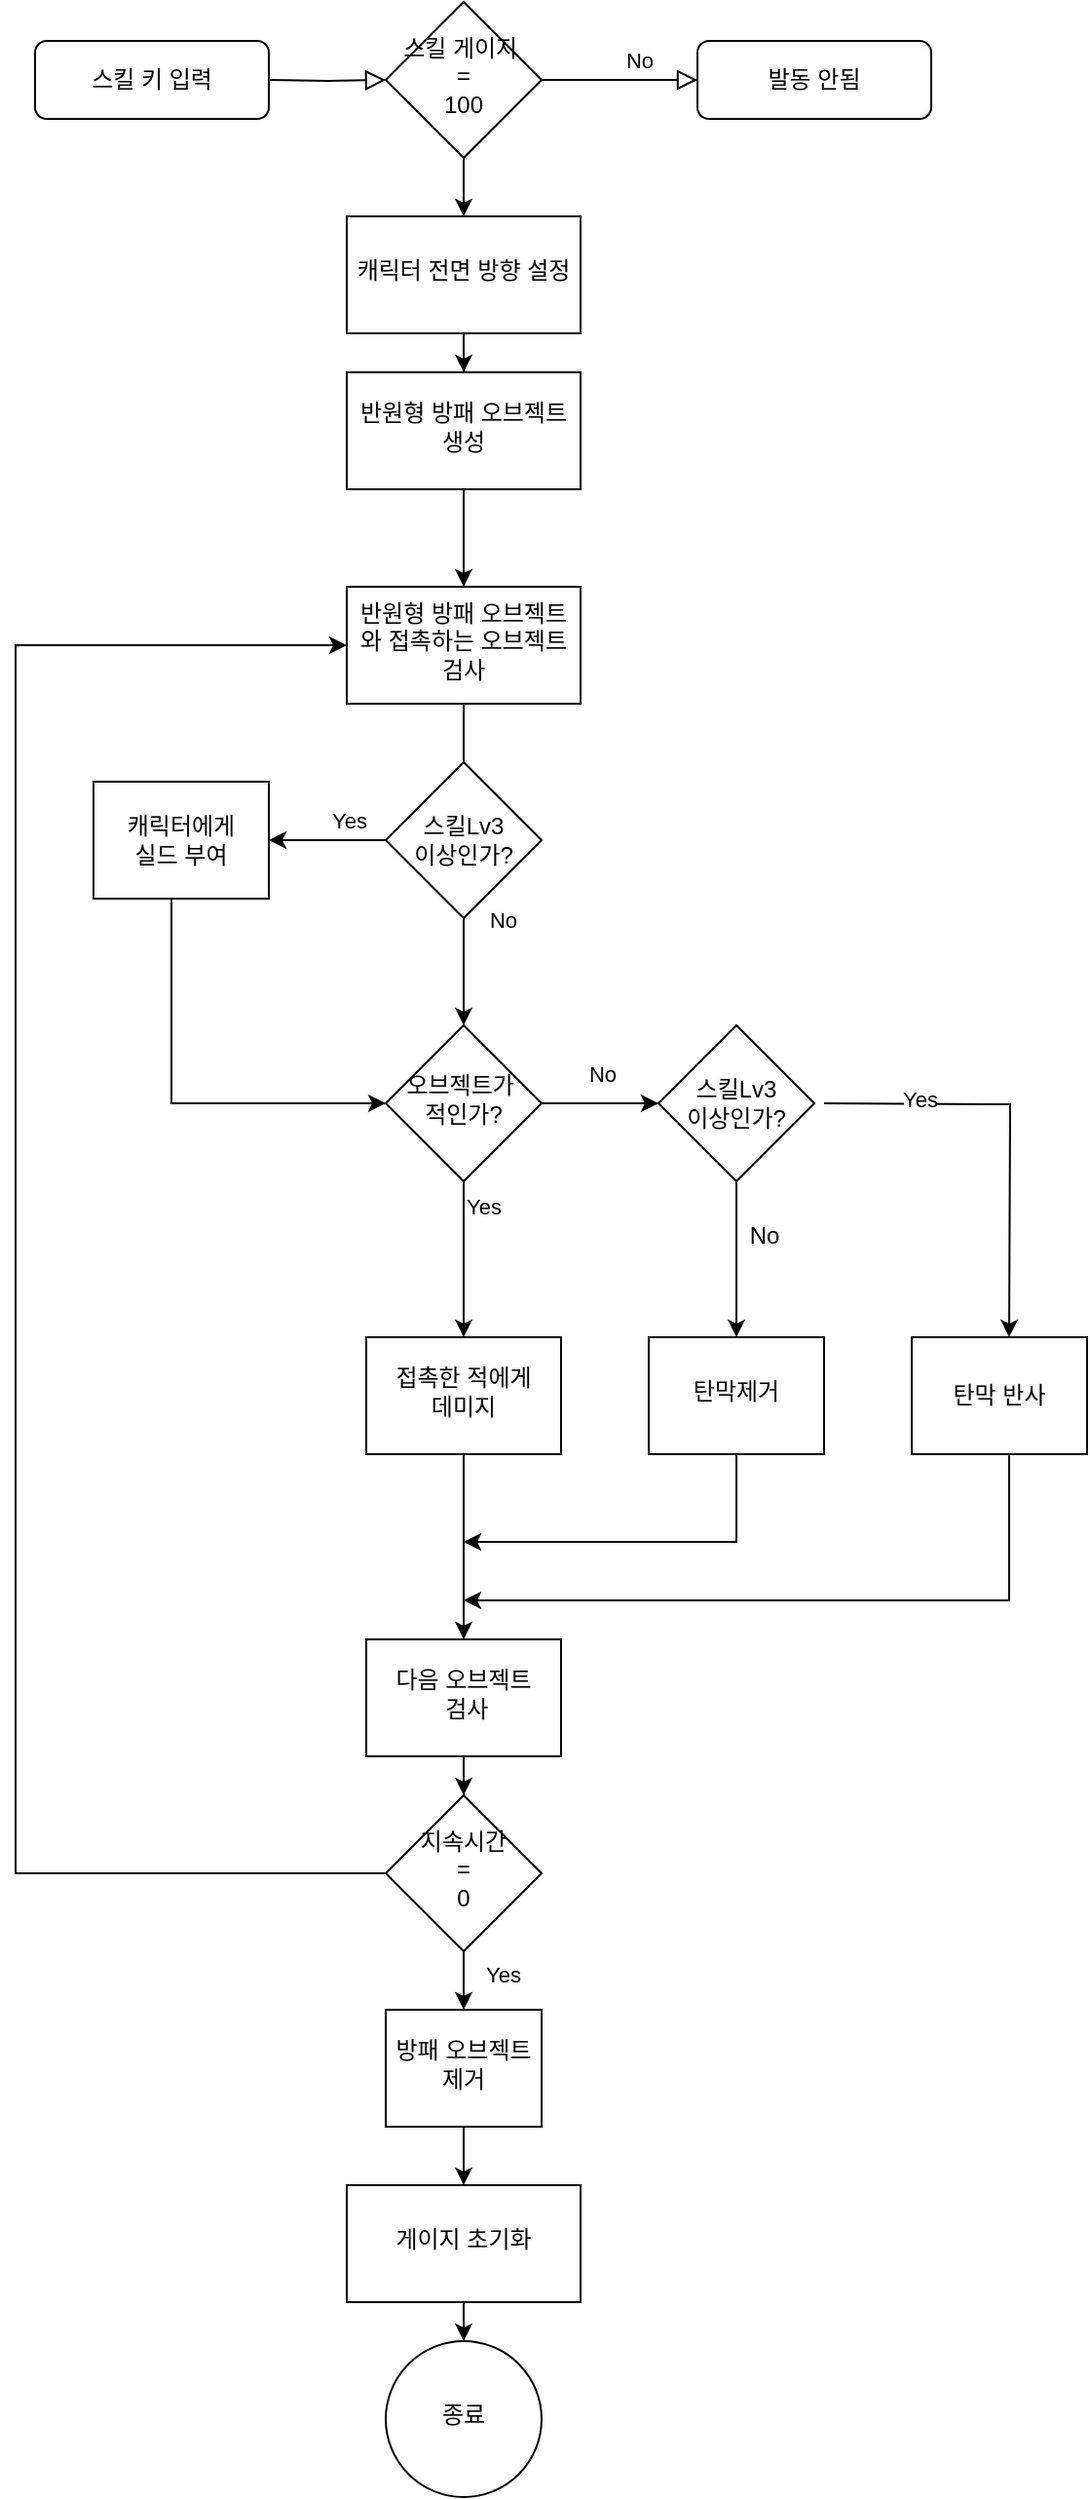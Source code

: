 <mxfile version="26.2.15">
  <diagram id="C5RBs43oDa-KdzZeNtuy" name="Page-1">
    <mxGraphModel dx="1096" dy="1197" grid="1" gridSize="10" guides="1" tooltips="1" connect="1" arrows="1" fold="1" page="1" pageScale="1" pageWidth="827" pageHeight="1169" math="0" shadow="0">
      <root>
        <mxCell id="WIyWlLk6GJQsqaUBKTNV-0" />
        <mxCell id="WIyWlLk6GJQsqaUBKTNV-1" parent="WIyWlLk6GJQsqaUBKTNV-0" />
        <mxCell id="DvBNzA7qAh0HbTEJXvPg-0" value="" style="rounded=0;html=1;jettySize=auto;orthogonalLoop=1;fontSize=11;endArrow=block;endFill=0;endSize=8;strokeWidth=1;shadow=0;labelBackgroundColor=none;edgeStyle=orthogonalEdgeStyle;" parent="WIyWlLk6GJQsqaUBKTNV-1" target="DvBNzA7qAh0HbTEJXvPg-4" edge="1">
          <mxGeometry relative="1" as="geometry">
            <mxPoint x="220" y="50" as="sourcePoint" />
          </mxGeometry>
        </mxCell>
        <mxCell id="DvBNzA7qAh0HbTEJXvPg-1" value="스킬 키 입력" style="rounded=1;whiteSpace=wrap;html=1;fontSize=12;glass=0;strokeWidth=1;shadow=0;" parent="WIyWlLk6GJQsqaUBKTNV-1" vertex="1">
          <mxGeometry x="100" y="30" width="120" height="40" as="geometry" />
        </mxCell>
        <mxCell id="DvBNzA7qAh0HbTEJXvPg-2" value="No" style="edgeStyle=orthogonalEdgeStyle;rounded=0;html=1;jettySize=auto;orthogonalLoop=1;fontSize=11;endArrow=block;endFill=0;endSize=8;strokeWidth=1;shadow=0;labelBackgroundColor=none;" parent="WIyWlLk6GJQsqaUBKTNV-1" source="DvBNzA7qAh0HbTEJXvPg-4" edge="1">
          <mxGeometry x="0.258" y="10" relative="1" as="geometry">
            <mxPoint as="offset" />
            <mxPoint x="440" y="50" as="targetPoint" />
          </mxGeometry>
        </mxCell>
        <mxCell id="DvBNzA7qAh0HbTEJXvPg-3" value="" style="edgeStyle=orthogonalEdgeStyle;rounded=0;orthogonalLoop=1;jettySize=auto;html=1;" parent="WIyWlLk6GJQsqaUBKTNV-1" source="DvBNzA7qAh0HbTEJXvPg-4" target="DvBNzA7qAh0HbTEJXvPg-6" edge="1">
          <mxGeometry relative="1" as="geometry" />
        </mxCell>
        <mxCell id="DvBNzA7qAh0HbTEJXvPg-4" value="스킬 게이지&amp;nbsp;&lt;div&gt;=&lt;/div&gt;&lt;div&gt;100&lt;/div&gt;" style="rhombus;whiteSpace=wrap;html=1;shadow=0;fontFamily=Helvetica;fontSize=12;align=center;strokeWidth=1;spacing=6;spacingTop=-4;" parent="WIyWlLk6GJQsqaUBKTNV-1" vertex="1">
          <mxGeometry x="280" y="10" width="80" height="80" as="geometry" />
        </mxCell>
        <mxCell id="DvBNzA7qAh0HbTEJXvPg-5" value="발동 안됨" style="rounded=1;whiteSpace=wrap;html=1;fontSize=12;glass=0;strokeWidth=1;shadow=0;" parent="WIyWlLk6GJQsqaUBKTNV-1" vertex="1">
          <mxGeometry x="440" y="30" width="120" height="40" as="geometry" />
        </mxCell>
        <mxCell id="DvBNzA7qAh0HbTEJXvPg-8" value="" style="edgeStyle=orthogonalEdgeStyle;rounded=0;orthogonalLoop=1;jettySize=auto;html=1;" parent="WIyWlLk6GJQsqaUBKTNV-1" source="DvBNzA7qAh0HbTEJXvPg-6" target="DvBNzA7qAh0HbTEJXvPg-7" edge="1">
          <mxGeometry relative="1" as="geometry" />
        </mxCell>
        <mxCell id="DvBNzA7qAh0HbTEJXvPg-6" value="캐릭터 전면 방향 설정" style="whiteSpace=wrap;html=1;shadow=0;strokeWidth=1;spacing=6;spacingTop=-4;" parent="WIyWlLk6GJQsqaUBKTNV-1" vertex="1">
          <mxGeometry x="260" y="120" width="120" height="60" as="geometry" />
        </mxCell>
        <mxCell id="lxRH7qMgg8jT6ezSMmuE-35" value="" style="edgeStyle=orthogonalEdgeStyle;rounded=0;orthogonalLoop=1;jettySize=auto;html=1;" edge="1" parent="WIyWlLk6GJQsqaUBKTNV-1" source="DvBNzA7qAh0HbTEJXvPg-7" target="DvBNzA7qAh0HbTEJXvPg-9">
          <mxGeometry relative="1" as="geometry" />
        </mxCell>
        <mxCell id="DvBNzA7qAh0HbTEJXvPg-7" value="반원형 방패 오브젝트 생성" style="whiteSpace=wrap;html=1;shadow=0;strokeWidth=1;spacing=6;spacingTop=-4;" parent="WIyWlLk6GJQsqaUBKTNV-1" vertex="1">
          <mxGeometry x="260" y="200" width="120" height="60" as="geometry" />
        </mxCell>
        <mxCell id="lxRH7qMgg8jT6ezSMmuE-15" value="" style="edgeStyle=orthogonalEdgeStyle;rounded=0;orthogonalLoop=1;jettySize=auto;html=1;" edge="1" parent="WIyWlLk6GJQsqaUBKTNV-1" source="DvBNzA7qAh0HbTEJXvPg-9" target="DvBNzA7qAh0HbTEJXvPg-11">
          <mxGeometry relative="1" as="geometry" />
        </mxCell>
        <mxCell id="lxRH7qMgg8jT6ezSMmuE-19" value="No" style="edgeLabel;html=1;align=center;verticalAlign=middle;resizable=0;points=[];" vertex="1" connectable="0" parent="lxRH7qMgg8jT6ezSMmuE-15">
          <mxGeometry x="0.399" y="1" relative="1" as="geometry">
            <mxPoint x="19" y="-5" as="offset" />
          </mxGeometry>
        </mxCell>
        <mxCell id="DvBNzA7qAh0HbTEJXvPg-9" value="반원형 방패 오브젝트와 접촉하는 오브젝트 검사" style="whiteSpace=wrap;html=1;shadow=0;strokeWidth=1;spacing=6;spacingTop=-4;" parent="WIyWlLk6GJQsqaUBKTNV-1" vertex="1">
          <mxGeometry x="260" y="310" width="120" height="60" as="geometry" />
        </mxCell>
        <mxCell id="DvBNzA7qAh0HbTEJXvPg-14" value="" style="edgeStyle=orthogonalEdgeStyle;rounded=0;orthogonalLoop=1;jettySize=auto;html=1;" parent="WIyWlLk6GJQsqaUBKTNV-1" source="lxRH7qMgg8jT6ezSMmuE-21" target="DvBNzA7qAh0HbTEJXvPg-13" edge="1">
          <mxGeometry relative="1" as="geometry">
            <mxPoint x="420.0" y="625" as="targetPoint" />
          </mxGeometry>
        </mxCell>
        <mxCell id="DvBNzA7qAh0HbTEJXvPg-16" value="" style="edgeStyle=orthogonalEdgeStyle;rounded=0;orthogonalLoop=1;jettySize=auto;html=1;" parent="WIyWlLk6GJQsqaUBKTNV-1" source="DvBNzA7qAh0HbTEJXvPg-11" target="DvBNzA7qAh0HbTEJXvPg-15" edge="1">
          <mxGeometry relative="1" as="geometry" />
        </mxCell>
        <mxCell id="DvBNzA7qAh0HbTEJXvPg-21" value="Yes" style="edgeLabel;html=1;align=center;verticalAlign=middle;resizable=0;points=[];" parent="DvBNzA7qAh0HbTEJXvPg-16" vertex="1" connectable="0">
          <mxGeometry x="-0.679" y="2" relative="1" as="geometry">
            <mxPoint x="8" as="offset" />
          </mxGeometry>
        </mxCell>
        <mxCell id="DvBNzA7qAh0HbTEJXvPg-11" value="오브젝트가&amp;nbsp;&lt;div&gt;적인가?&lt;/div&gt;" style="rhombus;whiteSpace=wrap;html=1;shadow=0;strokeWidth=1;spacing=6;spacingTop=-4;" parent="WIyWlLk6GJQsqaUBKTNV-1" vertex="1">
          <mxGeometry x="280" y="535" width="80" height="80" as="geometry" />
        </mxCell>
        <mxCell id="lxRH7qMgg8jT6ezSMmuE-3" value="" style="edgeStyle=orthogonalEdgeStyle;rounded=0;orthogonalLoop=1;jettySize=auto;html=1;" edge="1" parent="WIyWlLk6GJQsqaUBKTNV-1" source="DvBNzA7qAh0HbTEJXvPg-15" target="DvBNzA7qAh0HbTEJXvPg-17">
          <mxGeometry relative="1" as="geometry" />
        </mxCell>
        <mxCell id="DvBNzA7qAh0HbTEJXvPg-15" value="접촉한 적에게&lt;div&gt;데미지&lt;/div&gt;" style="whiteSpace=wrap;html=1;shadow=0;strokeWidth=1;spacing=6;spacingTop=-4;" parent="WIyWlLk6GJQsqaUBKTNV-1" vertex="1">
          <mxGeometry x="270" y="695" width="100" height="60" as="geometry" />
        </mxCell>
        <mxCell id="lxRH7qMgg8jT6ezSMmuE-4" value="" style="edgeStyle=orthogonalEdgeStyle;rounded=0;orthogonalLoop=1;jettySize=auto;html=1;" edge="1" parent="WIyWlLk6GJQsqaUBKTNV-1" source="DvBNzA7qAh0HbTEJXvPg-17" target="DvBNzA7qAh0HbTEJXvPg-23">
          <mxGeometry relative="1" as="geometry" />
        </mxCell>
        <mxCell id="DvBNzA7qAh0HbTEJXvPg-17" value="다음 오브젝트&lt;div&gt;&amp;nbsp;검사&lt;/div&gt;" style="whiteSpace=wrap;html=1;shadow=0;strokeWidth=1;spacing=6;spacingTop=-4;" parent="WIyWlLk6GJQsqaUBKTNV-1" vertex="1">
          <mxGeometry x="270" y="850" width="100" height="60" as="geometry" />
        </mxCell>
        <mxCell id="DvBNzA7qAh0HbTEJXvPg-26" value="" style="edgeStyle=orthogonalEdgeStyle;rounded=0;orthogonalLoop=1;jettySize=auto;html=1;" parent="WIyWlLk6GJQsqaUBKTNV-1" source="DvBNzA7qAh0HbTEJXvPg-23" target="DvBNzA7qAh0HbTEJXvPg-25" edge="1">
          <mxGeometry relative="1" as="geometry" />
        </mxCell>
        <mxCell id="DvBNzA7qAh0HbTEJXvPg-37" value="Yes" style="edgeLabel;html=1;align=center;verticalAlign=middle;resizable=0;points=[];" parent="DvBNzA7qAh0HbTEJXvPg-26" vertex="1" connectable="0">
          <mxGeometry x="-0.749" relative="1" as="geometry">
            <mxPoint x="20" y="5" as="offset" />
          </mxGeometry>
        </mxCell>
        <mxCell id="lxRH7qMgg8jT6ezSMmuE-37" value="" style="edgeStyle=orthogonalEdgeStyle;rounded=0;orthogonalLoop=1;jettySize=auto;html=1;" edge="1" parent="WIyWlLk6GJQsqaUBKTNV-1" source="DvBNzA7qAh0HbTEJXvPg-23" target="DvBNzA7qAh0HbTEJXvPg-9">
          <mxGeometry relative="1" as="geometry">
            <mxPoint x="200" y="970" as="targetPoint" />
            <Array as="points">
              <mxPoint x="90" y="970" />
              <mxPoint x="90" y="340" />
            </Array>
          </mxGeometry>
        </mxCell>
        <mxCell id="DvBNzA7qAh0HbTEJXvPg-23" value="지속시간&lt;div&gt;=&lt;/div&gt;&lt;div&gt;0&lt;/div&gt;" style="rhombus;whiteSpace=wrap;html=1;shadow=0;strokeWidth=1;spacing=6;spacingTop=-4;" parent="WIyWlLk6GJQsqaUBKTNV-1" vertex="1">
          <mxGeometry x="280" y="930" width="80" height="80" as="geometry" />
        </mxCell>
        <mxCell id="DvBNzA7qAh0HbTEJXvPg-28" value="" style="edgeStyle=orthogonalEdgeStyle;rounded=0;orthogonalLoop=1;jettySize=auto;html=1;" parent="WIyWlLk6GJQsqaUBKTNV-1" source="DvBNzA7qAh0HbTEJXvPg-25" target="DvBNzA7qAh0HbTEJXvPg-27" edge="1">
          <mxGeometry relative="1" as="geometry" />
        </mxCell>
        <mxCell id="DvBNzA7qAh0HbTEJXvPg-25" value="방패 오브젝트 제거" style="whiteSpace=wrap;html=1;shadow=0;strokeWidth=1;spacing=6;spacingTop=-4;" parent="WIyWlLk6GJQsqaUBKTNV-1" vertex="1">
          <mxGeometry x="280" y="1040" width="80" height="60" as="geometry" />
        </mxCell>
        <mxCell id="DvBNzA7qAh0HbTEJXvPg-39" value="" style="edgeStyle=orthogonalEdgeStyle;rounded=0;orthogonalLoop=1;jettySize=auto;html=1;" parent="WIyWlLk6GJQsqaUBKTNV-1" source="DvBNzA7qAh0HbTEJXvPg-27" target="DvBNzA7qAh0HbTEJXvPg-38" edge="1">
          <mxGeometry relative="1" as="geometry" />
        </mxCell>
        <mxCell id="DvBNzA7qAh0HbTEJXvPg-27" value="게이지 초기화" style="whiteSpace=wrap;html=1;shadow=0;strokeWidth=1;spacing=6;spacingTop=-4;" parent="WIyWlLk6GJQsqaUBKTNV-1" vertex="1">
          <mxGeometry x="260" y="1130" width="120" height="60" as="geometry" />
        </mxCell>
        <mxCell id="DvBNzA7qAh0HbTEJXvPg-38" value="종료" style="ellipse;whiteSpace=wrap;html=1;shadow=0;strokeWidth=1;spacing=6;spacingTop=-4;" parent="WIyWlLk6GJQsqaUBKTNV-1" vertex="1">
          <mxGeometry x="280" y="1210" width="80" height="80" as="geometry" />
        </mxCell>
        <mxCell id="lxRH7qMgg8jT6ezSMmuE-10" value="" style="edgeStyle=orthogonalEdgeStyle;rounded=0;orthogonalLoop=1;jettySize=auto;html=1;" edge="1" parent="WIyWlLk6GJQsqaUBKTNV-1" source="lxRH7qMgg8jT6ezSMmuE-8" target="lxRH7qMgg8jT6ezSMmuE-9">
          <mxGeometry relative="1" as="geometry" />
        </mxCell>
        <mxCell id="lxRH7qMgg8jT6ezSMmuE-20" value="Yes" style="edgeLabel;html=1;align=center;verticalAlign=middle;resizable=0;points=[];" vertex="1" connectable="0" parent="lxRH7qMgg8jT6ezSMmuE-10">
          <mxGeometry x="-0.015" y="-3" relative="1" as="geometry">
            <mxPoint x="10" y="-7" as="offset" />
          </mxGeometry>
        </mxCell>
        <mxCell id="lxRH7qMgg8jT6ezSMmuE-8" value="스킬Lv3&lt;div&gt;이상인가?&lt;/div&gt;" style="rhombus;whiteSpace=wrap;html=1;" vertex="1" parent="WIyWlLk6GJQsqaUBKTNV-1">
          <mxGeometry x="280" y="400" width="80" height="80" as="geometry" />
        </mxCell>
        <mxCell id="lxRH7qMgg8jT6ezSMmuE-18" value="" style="edgeStyle=orthogonalEdgeStyle;rounded=0;orthogonalLoop=1;jettySize=auto;html=1;" edge="1" parent="WIyWlLk6GJQsqaUBKTNV-1" source="lxRH7qMgg8jT6ezSMmuE-9" target="DvBNzA7qAh0HbTEJXvPg-11">
          <mxGeometry relative="1" as="geometry">
            <mxPoint x="175.0" y="550" as="targetPoint" />
            <Array as="points">
              <mxPoint x="170" y="575" />
            </Array>
          </mxGeometry>
        </mxCell>
        <mxCell id="lxRH7qMgg8jT6ezSMmuE-9" value="캐릭터에게&lt;div&gt;실드 부여&lt;/div&gt;" style="whiteSpace=wrap;html=1;" vertex="1" parent="WIyWlLk6GJQsqaUBKTNV-1">
          <mxGeometry x="130" y="410" width="90" height="60" as="geometry" />
        </mxCell>
        <mxCell id="lxRH7qMgg8jT6ezSMmuE-30" value="" style="edgeStyle=orthogonalEdgeStyle;rounded=0;orthogonalLoop=1;jettySize=auto;html=1;" edge="1" parent="WIyWlLk6GJQsqaUBKTNV-1" source="DvBNzA7qAh0HbTEJXvPg-13">
          <mxGeometry relative="1" as="geometry">
            <mxPoint x="320" y="800" as="targetPoint" />
            <Array as="points">
              <mxPoint x="460" y="800" />
            </Array>
          </mxGeometry>
        </mxCell>
        <mxCell id="DvBNzA7qAh0HbTEJXvPg-13" value="탄막제거" style="whiteSpace=wrap;html=1;shadow=0;strokeWidth=1;spacing=6;spacingTop=-4;" parent="WIyWlLk6GJQsqaUBKTNV-1" vertex="1">
          <mxGeometry x="415" y="695" width="90" height="60" as="geometry" />
        </mxCell>
        <mxCell id="lxRH7qMgg8jT6ezSMmuE-22" value="" style="edgeStyle=orthogonalEdgeStyle;rounded=0;orthogonalLoop=1;jettySize=auto;html=1;" edge="1" parent="WIyWlLk6GJQsqaUBKTNV-1" source="DvBNzA7qAh0HbTEJXvPg-11" target="lxRH7qMgg8jT6ezSMmuE-21">
          <mxGeometry relative="1" as="geometry">
            <mxPoint x="360" y="575" as="sourcePoint" />
            <mxPoint x="455" y="770" as="targetPoint" />
          </mxGeometry>
        </mxCell>
        <mxCell id="lxRH7qMgg8jT6ezSMmuE-27" value="No" style="edgeLabel;html=1;align=center;verticalAlign=middle;resizable=0;points=[];" vertex="1" connectable="0" parent="lxRH7qMgg8jT6ezSMmuE-22">
          <mxGeometry x="-0.491" y="2" relative="1" as="geometry">
            <mxPoint x="15" y="-13" as="offset" />
          </mxGeometry>
        </mxCell>
        <mxCell id="lxRH7qMgg8jT6ezSMmuE-25" value="" style="edgeStyle=orthogonalEdgeStyle;rounded=0;orthogonalLoop=1;jettySize=auto;html=1;" edge="1" parent="WIyWlLk6GJQsqaUBKTNV-1">
          <mxGeometry relative="1" as="geometry">
            <mxPoint x="505.0" y="575" as="sourcePoint" />
            <mxPoint x="600.0" y="695" as="targetPoint" />
          </mxGeometry>
        </mxCell>
        <mxCell id="lxRH7qMgg8jT6ezSMmuE-26" value="Yes" style="edgeLabel;html=1;align=center;verticalAlign=middle;resizable=0;points=[];" vertex="1" connectable="0" parent="lxRH7qMgg8jT6ezSMmuE-25">
          <mxGeometry x="-0.545" y="3" relative="1" as="geometry">
            <mxPoint as="offset" />
          </mxGeometry>
        </mxCell>
        <mxCell id="lxRH7qMgg8jT6ezSMmuE-21" value="스킬Lv3&lt;div&gt;이상인가?&lt;/div&gt;" style="rhombus;whiteSpace=wrap;html=1;" vertex="1" parent="WIyWlLk6GJQsqaUBKTNV-1">
          <mxGeometry x="420" y="535" width="80" height="80" as="geometry" />
        </mxCell>
        <mxCell id="lxRH7qMgg8jT6ezSMmuE-34" value="" style="edgeStyle=orthogonalEdgeStyle;rounded=0;orthogonalLoop=1;jettySize=auto;html=1;" edge="1" parent="WIyWlLk6GJQsqaUBKTNV-1" source="lxRH7qMgg8jT6ezSMmuE-24">
          <mxGeometry relative="1" as="geometry">
            <mxPoint x="610" y="750" as="sourcePoint" />
            <mxPoint x="320" y="830" as="targetPoint" />
            <Array as="points">
              <mxPoint x="600" y="830" />
            </Array>
          </mxGeometry>
        </mxCell>
        <mxCell id="lxRH7qMgg8jT6ezSMmuE-24" value="탄막 반사" style="whiteSpace=wrap;html=1;" vertex="1" parent="WIyWlLk6GJQsqaUBKTNV-1">
          <mxGeometry x="550" y="695" width="90" height="60" as="geometry" />
        </mxCell>
        <mxCell id="lxRH7qMgg8jT6ezSMmuE-28" value="No" style="text;html=1;align=center;verticalAlign=middle;resizable=0;points=[];autosize=1;strokeColor=none;fillColor=none;" vertex="1" parent="WIyWlLk6GJQsqaUBKTNV-1">
          <mxGeometry x="454" y="628" width="40" height="30" as="geometry" />
        </mxCell>
      </root>
    </mxGraphModel>
  </diagram>
</mxfile>
